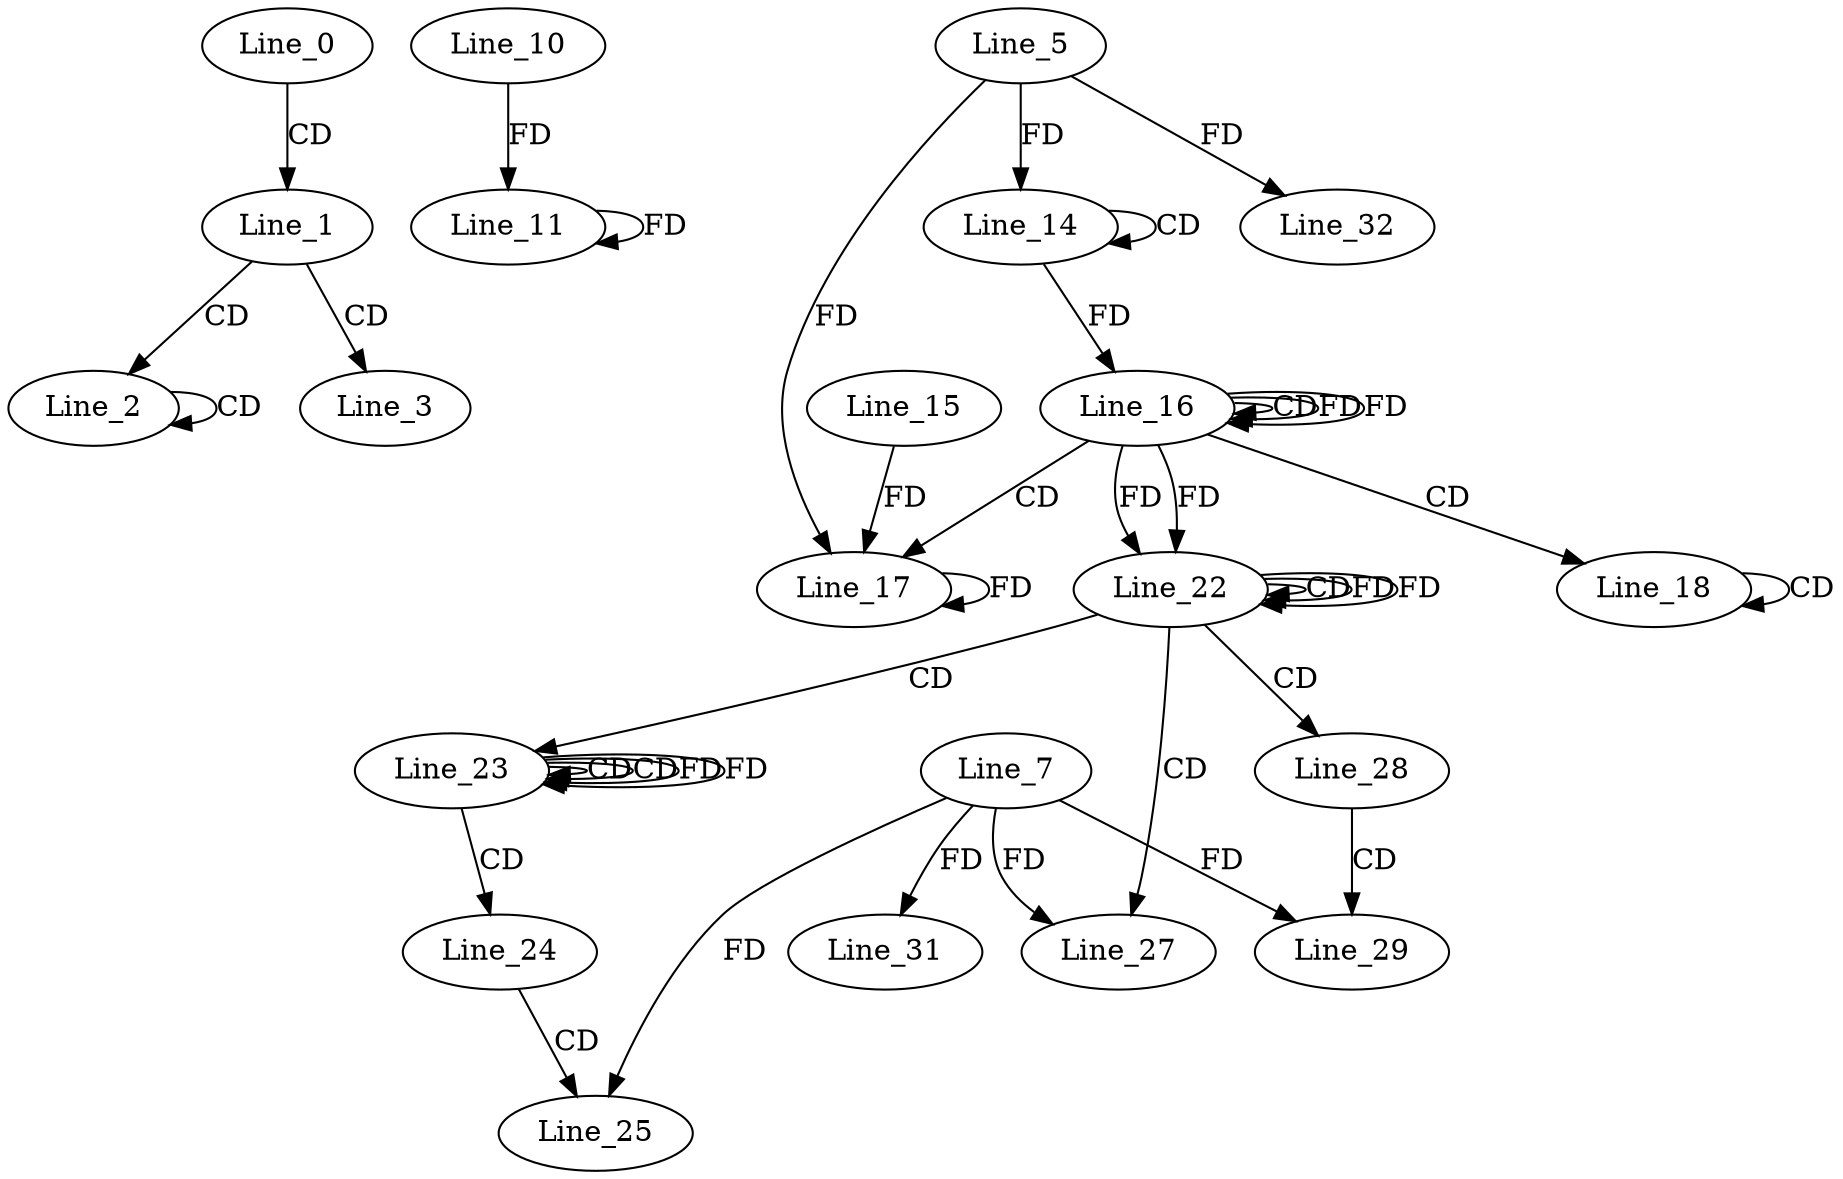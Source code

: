 digraph G {
  Line_0;
  Line_1;
  Line_2;
  Line_2;
  Line_3;
  Line_10;
  Line_11;
  Line_14;
  Line_14;
  Line_5;
  Line_14;
  Line_16;
  Line_16;
  Line_16;
  Line_17;
  Line_15;
  Line_17;
  Line_17;
  Line_18;
  Line_18;
  Line_22;
  Line_22;
  Line_22;
  Line_23;
  Line_23;
  Line_23;
  Line_24;
  Line_25;
  Line_7;
  Line_27;
  Line_28;
  Line_29;
  Line_31;
  Line_32;
  Line_0 -> Line_1 [ label="CD" ];
  Line_1 -> Line_2 [ label="CD" ];
  Line_2 -> Line_2 [ label="CD" ];
  Line_1 -> Line_3 [ label="CD" ];
  Line_10 -> Line_11 [ label="FD" ];
  Line_11 -> Line_11 [ label="FD" ];
  Line_14 -> Line_14 [ label="CD" ];
  Line_5 -> Line_14 [ label="FD" ];
  Line_14 -> Line_16 [ label="FD" ];
  Line_16 -> Line_16 [ label="CD" ];
  Line_16 -> Line_16 [ label="FD" ];
  Line_16 -> Line_17 [ label="CD" ];
  Line_17 -> Line_17 [ label="FD" ];
  Line_15 -> Line_17 [ label="FD" ];
  Line_5 -> Line_17 [ label="FD" ];
  Line_16 -> Line_18 [ label="CD" ];
  Line_18 -> Line_18 [ label="CD" ];
  Line_16 -> Line_22 [ label="FD" ];
  Line_22 -> Line_22 [ label="CD" ];
  Line_22 -> Line_22 [ label="FD" ];
  Line_16 -> Line_22 [ label="FD" ];
  Line_22 -> Line_23 [ label="CD" ];
  Line_23 -> Line_23 [ label="CD" ];
  Line_23 -> Line_23 [ label="CD" ];
  Line_23 -> Line_23 [ label="FD" ];
  Line_23 -> Line_24 [ label="CD" ];
  Line_24 -> Line_25 [ label="CD" ];
  Line_7 -> Line_25 [ label="FD" ];
  Line_22 -> Line_27 [ label="CD" ];
  Line_7 -> Line_27 [ label="FD" ];
  Line_22 -> Line_28 [ label="CD" ];
  Line_28 -> Line_29 [ label="CD" ];
  Line_7 -> Line_29 [ label="FD" ];
  Line_7 -> Line_31 [ label="FD" ];
  Line_5 -> Line_32 [ label="FD" ];
  Line_16 -> Line_16 [ label="FD" ];
  Line_22 -> Line_22 [ label="FD" ];
  Line_23 -> Line_23 [ label="FD" ];
}
